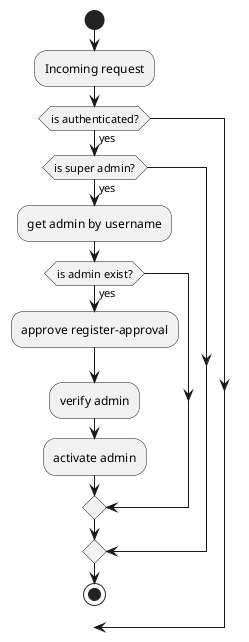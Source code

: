 @startuml
'https://plantuml.com/activity-diagram-beta

start
:Incoming request;
if (is authenticated?) then (yes)
    if (is super admin?) then (yes)
      :get admin by username;
      if (is admin exist?) then (yes)
        :approve register-approval;
        :verify admin;
        :activate admin;
  endif
endif
stop
@enduml
